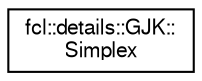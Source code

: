 digraph "Graphical Class Hierarchy"
{
  edge [fontname="FreeSans",fontsize="10",labelfontname="FreeSans",labelfontsize="10"];
  node [fontname="FreeSans",fontsize="10",shape=record];
  rankdir="LR";
  Node1 [label="fcl::details::GJK::\lSimplex",height=0.2,width=0.4,color="black", fillcolor="white", style="filled",URL="$a00195.html"];
}

